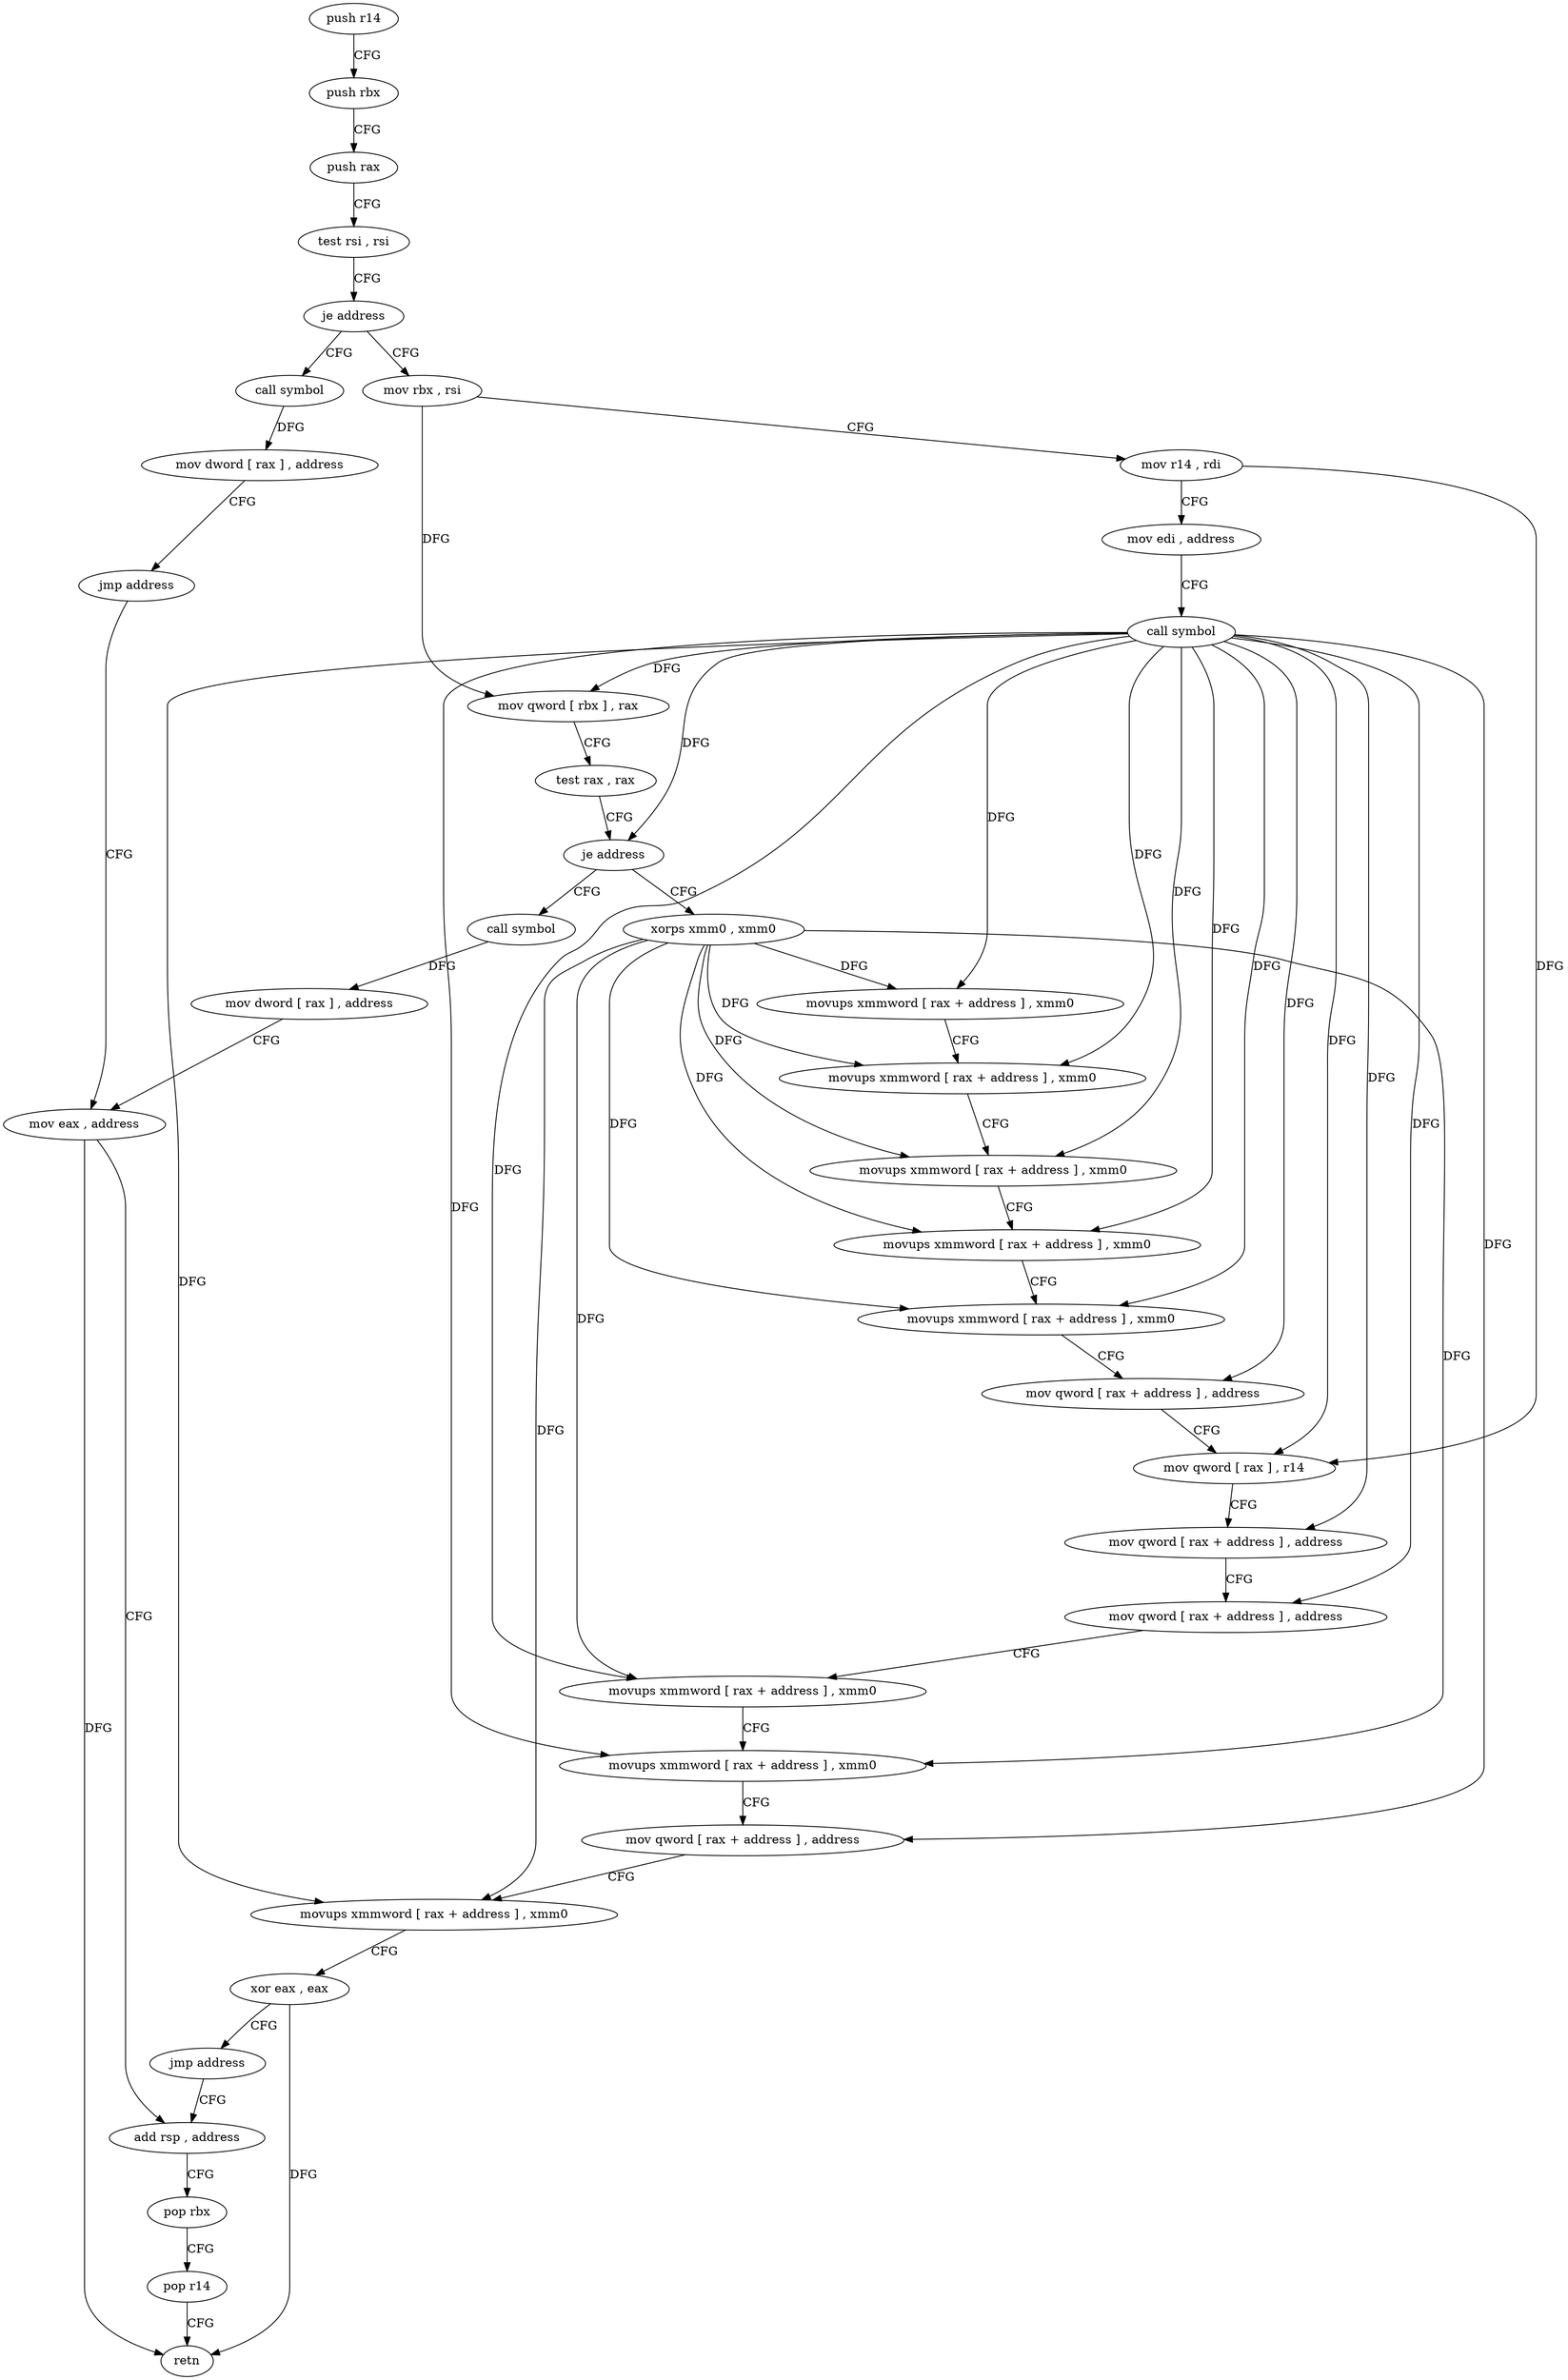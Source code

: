 digraph "func" {
"129680" [label = "push r14" ]
"129682" [label = "push rbx" ]
"129683" [label = "push rax" ]
"129684" [label = "test rsi , rsi" ]
"129687" [label = "je address" ]
"129793" [label = "call symbol" ]
"129689" [label = "mov rbx , rsi" ]
"129798" [label = "mov dword [ rax ] , address" ]
"129804" [label = "jmp address" ]
"129817" [label = "mov eax , address" ]
"129692" [label = "mov r14 , rdi" ]
"129695" [label = "mov edi , address" ]
"129700" [label = "call symbol" ]
"129705" [label = "mov qword [ rbx ] , rax" ]
"129708" [label = "test rax , rax" ]
"129711" [label = "je address" ]
"129806" [label = "call symbol" ]
"129713" [label = "xorps xmm0 , xmm0" ]
"129822" [label = "add rsp , address" ]
"129811" [label = "mov dword [ rax ] , address" ]
"129716" [label = "movups xmmword [ rax + address ] , xmm0" ]
"129720" [label = "movups xmmword [ rax + address ] , xmm0" ]
"129724" [label = "movups xmmword [ rax + address ] , xmm0" ]
"129731" [label = "movups xmmword [ rax + address ] , xmm0" ]
"129735" [label = "movups xmmword [ rax + address ] , xmm0" ]
"129739" [label = "mov qword [ rax + address ] , address" ]
"129750" [label = "mov qword [ rax ] , r14" ]
"129753" [label = "mov qword [ rax + address ] , address" ]
"129761" [label = "mov qword [ rax + address ] , address" ]
"129769" [label = "movups xmmword [ rax + address ] , xmm0" ]
"129773" [label = "movups xmmword [ rax + address ] , xmm0" ]
"129777" [label = "mov qword [ rax + address ] , address" ]
"129785" [label = "movups xmmword [ rax + address ] , xmm0" ]
"129789" [label = "xor eax , eax" ]
"129791" [label = "jmp address" ]
"129826" [label = "pop rbx" ]
"129827" [label = "pop r14" ]
"129829" [label = "retn" ]
"129680" -> "129682" [ label = "CFG" ]
"129682" -> "129683" [ label = "CFG" ]
"129683" -> "129684" [ label = "CFG" ]
"129684" -> "129687" [ label = "CFG" ]
"129687" -> "129793" [ label = "CFG" ]
"129687" -> "129689" [ label = "CFG" ]
"129793" -> "129798" [ label = "DFG" ]
"129689" -> "129692" [ label = "CFG" ]
"129689" -> "129705" [ label = "DFG" ]
"129798" -> "129804" [ label = "CFG" ]
"129804" -> "129817" [ label = "CFG" ]
"129817" -> "129822" [ label = "CFG" ]
"129817" -> "129829" [ label = "DFG" ]
"129692" -> "129695" [ label = "CFG" ]
"129692" -> "129750" [ label = "DFG" ]
"129695" -> "129700" [ label = "CFG" ]
"129700" -> "129705" [ label = "DFG" ]
"129700" -> "129711" [ label = "DFG" ]
"129700" -> "129716" [ label = "DFG" ]
"129700" -> "129720" [ label = "DFG" ]
"129700" -> "129724" [ label = "DFG" ]
"129700" -> "129731" [ label = "DFG" ]
"129700" -> "129735" [ label = "DFG" ]
"129700" -> "129739" [ label = "DFG" ]
"129700" -> "129750" [ label = "DFG" ]
"129700" -> "129753" [ label = "DFG" ]
"129700" -> "129761" [ label = "DFG" ]
"129700" -> "129769" [ label = "DFG" ]
"129700" -> "129773" [ label = "DFG" ]
"129700" -> "129777" [ label = "DFG" ]
"129700" -> "129785" [ label = "DFG" ]
"129705" -> "129708" [ label = "CFG" ]
"129708" -> "129711" [ label = "CFG" ]
"129711" -> "129806" [ label = "CFG" ]
"129711" -> "129713" [ label = "CFG" ]
"129806" -> "129811" [ label = "DFG" ]
"129713" -> "129716" [ label = "DFG" ]
"129713" -> "129720" [ label = "DFG" ]
"129713" -> "129724" [ label = "DFG" ]
"129713" -> "129731" [ label = "DFG" ]
"129713" -> "129735" [ label = "DFG" ]
"129713" -> "129769" [ label = "DFG" ]
"129713" -> "129773" [ label = "DFG" ]
"129713" -> "129785" [ label = "DFG" ]
"129822" -> "129826" [ label = "CFG" ]
"129811" -> "129817" [ label = "CFG" ]
"129716" -> "129720" [ label = "CFG" ]
"129720" -> "129724" [ label = "CFG" ]
"129724" -> "129731" [ label = "CFG" ]
"129731" -> "129735" [ label = "CFG" ]
"129735" -> "129739" [ label = "CFG" ]
"129739" -> "129750" [ label = "CFG" ]
"129750" -> "129753" [ label = "CFG" ]
"129753" -> "129761" [ label = "CFG" ]
"129761" -> "129769" [ label = "CFG" ]
"129769" -> "129773" [ label = "CFG" ]
"129773" -> "129777" [ label = "CFG" ]
"129777" -> "129785" [ label = "CFG" ]
"129785" -> "129789" [ label = "CFG" ]
"129789" -> "129791" [ label = "CFG" ]
"129789" -> "129829" [ label = "DFG" ]
"129791" -> "129822" [ label = "CFG" ]
"129826" -> "129827" [ label = "CFG" ]
"129827" -> "129829" [ label = "CFG" ]
}
